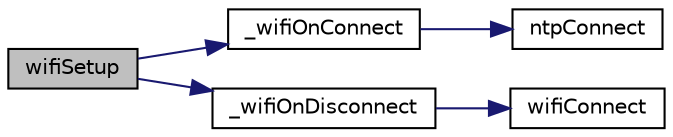 digraph "wifiSetup"
{
 // LATEX_PDF_SIZE
  edge [fontname="Helvetica",fontsize="10",labelfontname="Helvetica",labelfontsize="10"];
  node [fontname="Helvetica",fontsize="10",shape=record];
  rankdir="LR";
  Node1 [label="wifiSetup",height=0.2,width=0.4,color="black", fillcolor="grey75", style="filled", fontcolor="black",tooltip=" "];
  Node1 -> Node2 [color="midnightblue",fontsize="10",style="solid",fontname="Helvetica"];
  Node2 [label="_wifiOnConnect",height=0.2,width=0.4,color="black", fillcolor="white", style="filled",URL="$wifi_8cpp.html#a5af06e9a96f589c46add73113d213247",tooltip=" "];
  Node2 -> Node3 [color="midnightblue",fontsize="10",style="solid",fontname="Helvetica"];
  Node3 [label="ntpConnect",height=0.2,width=0.4,color="black", fillcolor="white", style="filled",URL="$ntp_8cpp.html#aeeb729465bd4f0804f4978b61174e8e4",tooltip=" "];
  Node1 -> Node4 [color="midnightblue",fontsize="10",style="solid",fontname="Helvetica"];
  Node4 [label="_wifiOnDisconnect",height=0.2,width=0.4,color="black", fillcolor="white", style="filled",URL="$wifi_8cpp.html#a42e60a46afb05263a0369bd874b17be1",tooltip=" "];
  Node4 -> Node5 [color="midnightblue",fontsize="10",style="solid",fontname="Helvetica"];
  Node5 [label="wifiConnect",height=0.2,width=0.4,color="black", fillcolor="white", style="filled",URL="$wifi_8cpp.html#a23a6f53d5284ae6a9d27420cceeb80c3",tooltip=" "];
}
